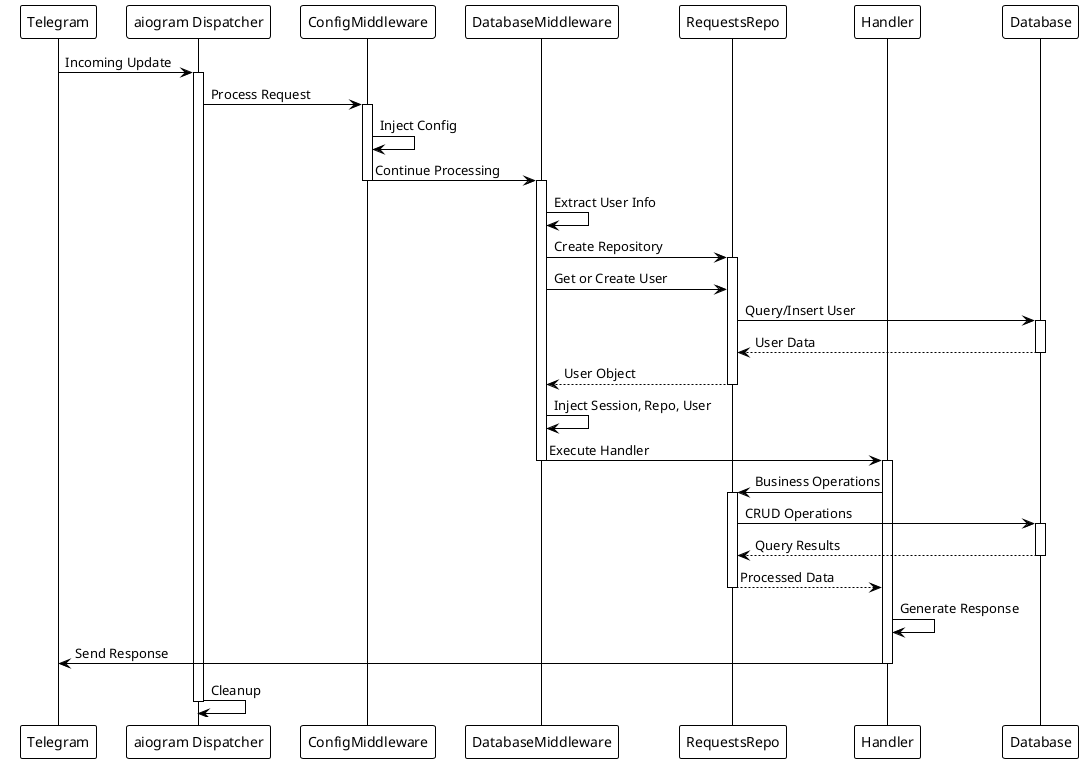 puml
@startuml Request Processing Sequence
!theme plain

participant "Telegram" as TG
participant "aiogram Dispatcher" as DISP
participant "ConfigMiddleware" as CM
participant "DatabaseMiddleware" as DM
participant "RequestsRepo" as REPO
participant "Handler" as H
participant "Database" as DB

TG -> DISP: Incoming Update
activate DISP

DISP -> CM: Process Request
activate CM
CM -> CM: Inject Config
CM -> DM: Continue Processing
deactivate CM

activate DM
DM -> DM: Extract User Info
DM -> REPO: Create Repository
activate REPO

DM -> REPO: Get or Create User
REPO -> DB: Query/Insert User
activate DB
DB --> REPO: User Data
deactivate DB
REPO --> DM: User Object
deactivate REPO

DM -> DM: Inject Session, Repo, User
DM -> H: Execute Handler
deactivate DM

activate H
H -> REPO: Business Operations
activate REPO
REPO -> DB: CRUD Operations
activate DB
DB --> REPO: Query Results
deactivate DB
REPO --> H: Processed Data
deactivate REPO

H -> H: Generate Response
H -> TG: Send Response
deactivate H

DISP -> DISP: Cleanup
deactivate DISP

@enduml
